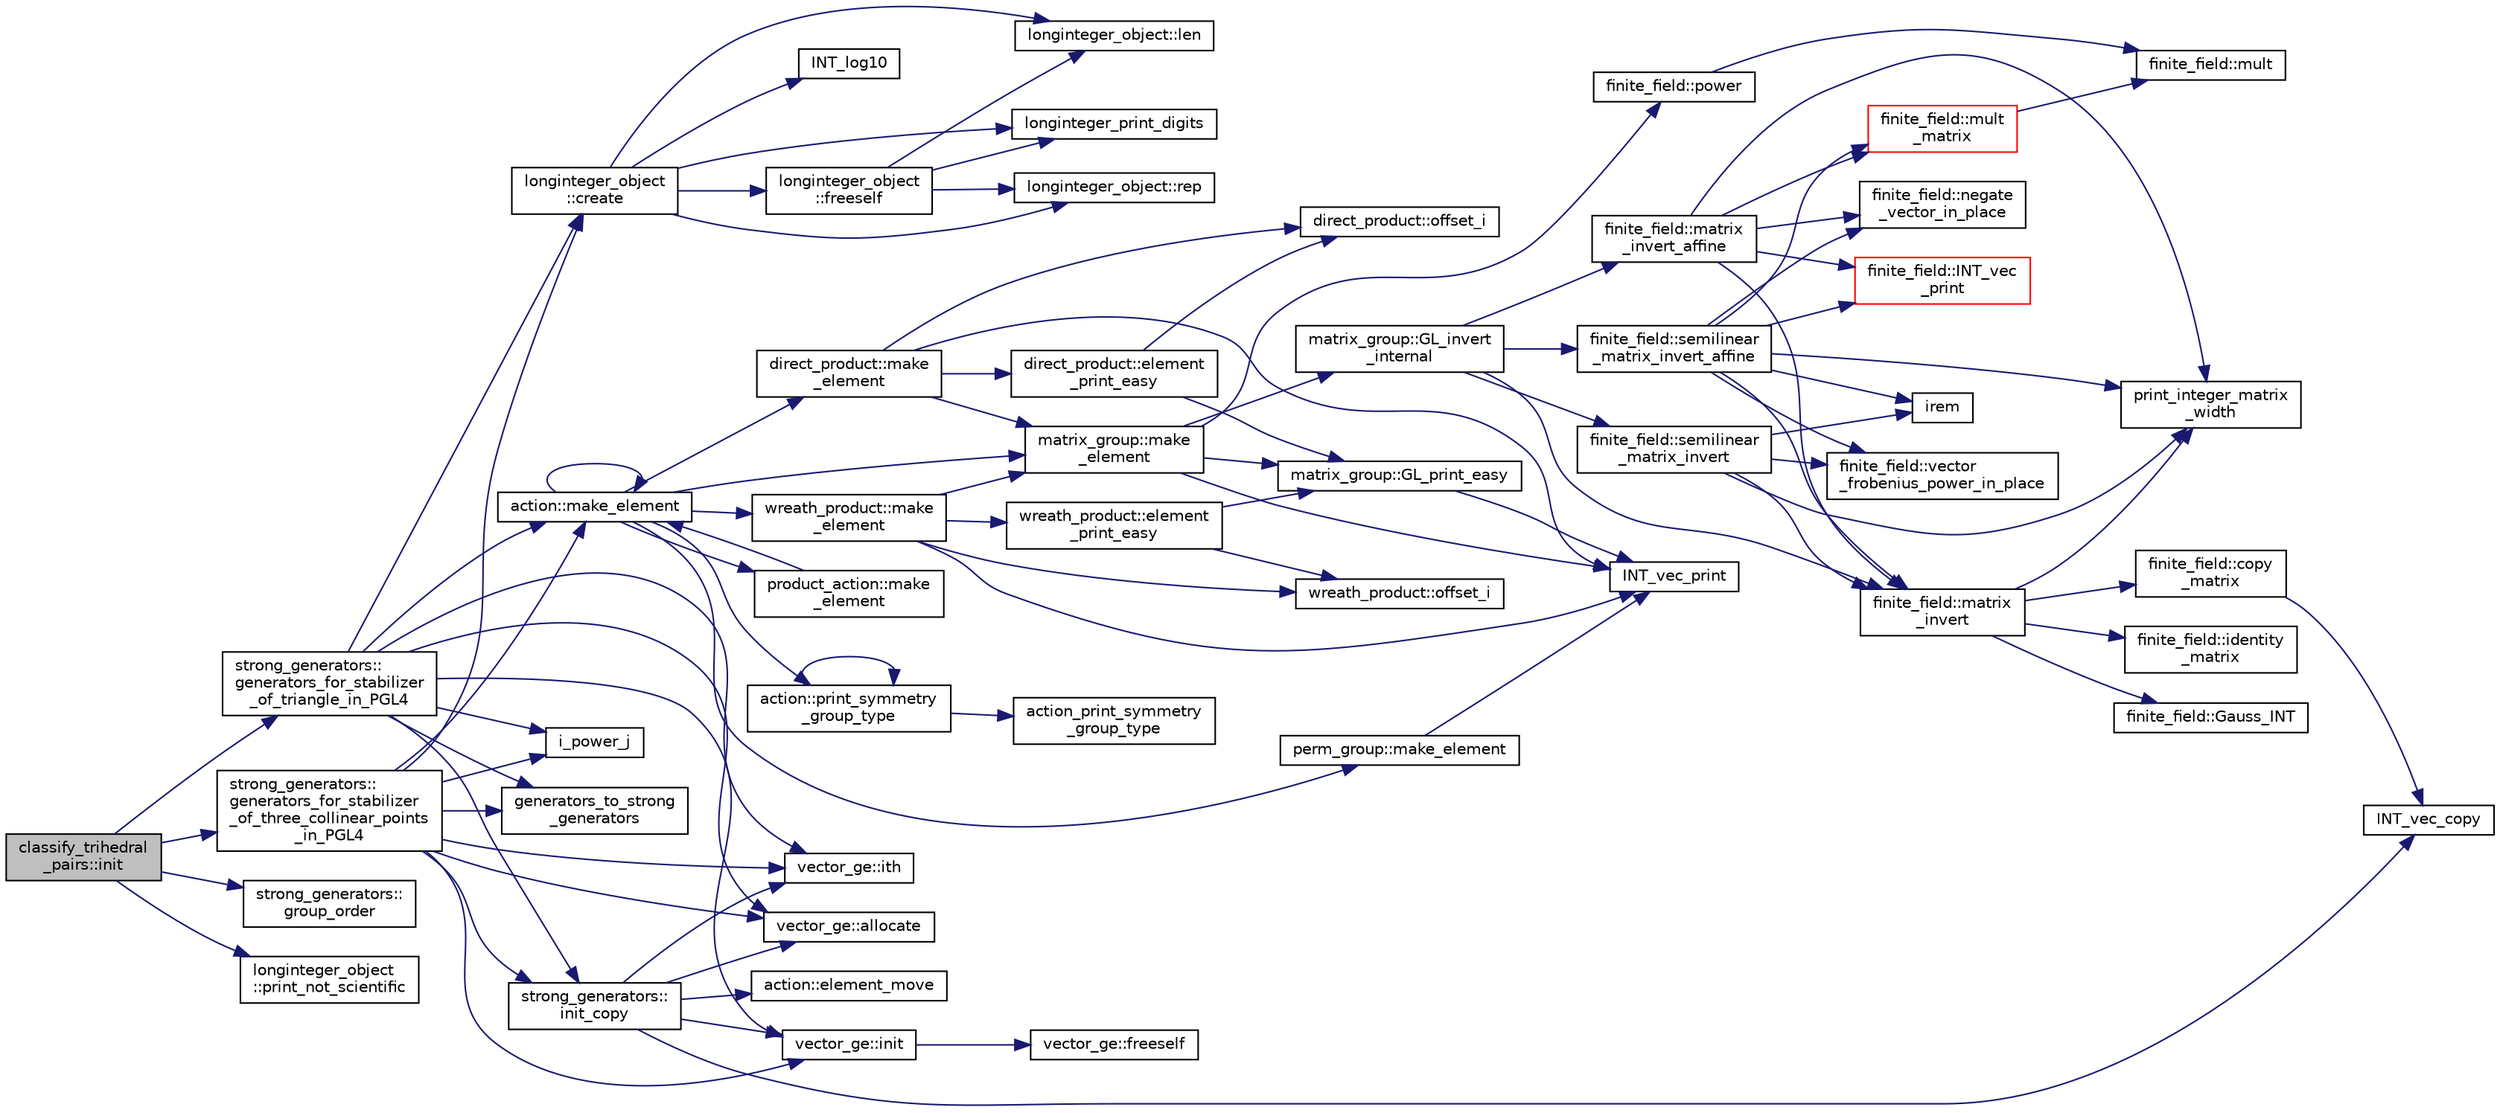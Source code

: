 digraph "classify_trihedral_pairs::init"
{
  edge [fontname="Helvetica",fontsize="10",labelfontname="Helvetica",labelfontsize="10"];
  node [fontname="Helvetica",fontsize="10",shape=record];
  rankdir="LR";
  Node2122 [label="classify_trihedral\l_pairs::init",height=0.2,width=0.4,color="black", fillcolor="grey75", style="filled", fontcolor="black"];
  Node2122 -> Node2123 [color="midnightblue",fontsize="10",style="solid",fontname="Helvetica"];
  Node2123 [label="strong_generators::\lgenerators_for_stabilizer\l_of_three_collinear_points\l_in_PGL4",height=0.2,width=0.4,color="black", fillcolor="white", style="filled",URL="$dc/d09/classstrong__generators.html#a59efd3b79710ccb1dce194a779ebf26e"];
  Node2123 -> Node2124 [color="midnightblue",fontsize="10",style="solid",fontname="Helvetica"];
  Node2124 [label="vector_ge::init",height=0.2,width=0.4,color="black", fillcolor="white", style="filled",URL="$d4/d6e/classvector__ge.html#afe1d6befd1f1501e6be34afbaa9d30a8"];
  Node2124 -> Node2125 [color="midnightblue",fontsize="10",style="solid",fontname="Helvetica"];
  Node2125 [label="vector_ge::freeself",height=0.2,width=0.4,color="black", fillcolor="white", style="filled",URL="$d4/d6e/classvector__ge.html#aa002e4b715cc73a9b8b367d29700b452"];
  Node2123 -> Node2126 [color="midnightblue",fontsize="10",style="solid",fontname="Helvetica"];
  Node2126 [label="vector_ge::allocate",height=0.2,width=0.4,color="black", fillcolor="white", style="filled",URL="$d4/d6e/classvector__ge.html#a35b062a9201b30f0a87bf87702d243ae"];
  Node2123 -> Node2127 [color="midnightblue",fontsize="10",style="solid",fontname="Helvetica"];
  Node2127 [label="action::make_element",height=0.2,width=0.4,color="black", fillcolor="white", style="filled",URL="$d2/d86/classaction.html#a920fa2a27583fb60bae10e7b282cdd1d"];
  Node2127 -> Node2128 [color="midnightblue",fontsize="10",style="solid",fontname="Helvetica"];
  Node2128 [label="product_action::make\l_element",height=0.2,width=0.4,color="black", fillcolor="white", style="filled",URL="$d8/d74/classproduct__action.html#a1d16f9f3a4be7b3ed6ce0825612a3cd8"];
  Node2128 -> Node2127 [color="midnightblue",fontsize="10",style="solid",fontname="Helvetica"];
  Node2127 -> Node2127 [color="midnightblue",fontsize="10",style="solid",fontname="Helvetica"];
  Node2127 -> Node2129 [color="midnightblue",fontsize="10",style="solid",fontname="Helvetica"];
  Node2129 [label="matrix_group::make\l_element",height=0.2,width=0.4,color="black", fillcolor="white", style="filled",URL="$d3/ded/classmatrix__group.html#adf67c0031ec58afbbc545e65a1cf6845"];
  Node2129 -> Node2130 [color="midnightblue",fontsize="10",style="solid",fontname="Helvetica"];
  Node2130 [label="INT_vec_print",height=0.2,width=0.4,color="black", fillcolor="white", style="filled",URL="$df/dbf/sajeeb_8_c.html#a79a5901af0b47dd0d694109543c027fe"];
  Node2129 -> Node2131 [color="midnightblue",fontsize="10",style="solid",fontname="Helvetica"];
  Node2131 [label="finite_field::power",height=0.2,width=0.4,color="black", fillcolor="white", style="filled",URL="$df/d5a/classfinite__field.html#a0437871b8f775f0b2d589188d9ad7e61"];
  Node2131 -> Node2132 [color="midnightblue",fontsize="10",style="solid",fontname="Helvetica"];
  Node2132 [label="finite_field::mult",height=0.2,width=0.4,color="black", fillcolor="white", style="filled",URL="$df/d5a/classfinite__field.html#a24fb5917aa6d4d656fd855b7f44a13b0"];
  Node2129 -> Node2133 [color="midnightblue",fontsize="10",style="solid",fontname="Helvetica"];
  Node2133 [label="matrix_group::GL_invert\l_internal",height=0.2,width=0.4,color="black", fillcolor="white", style="filled",URL="$d3/ded/classmatrix__group.html#ab2b9f8046dee535722e07a92ec3ab0b6"];
  Node2133 -> Node2134 [color="midnightblue",fontsize="10",style="solid",fontname="Helvetica"];
  Node2134 [label="finite_field::semilinear\l_matrix_invert",height=0.2,width=0.4,color="black", fillcolor="white", style="filled",URL="$df/d5a/classfinite__field.html#a940fec6a9c31b10eed2e8d37c5472d93"];
  Node2134 -> Node2135 [color="midnightblue",fontsize="10",style="solid",fontname="Helvetica"];
  Node2135 [label="print_integer_matrix\l_width",height=0.2,width=0.4,color="black", fillcolor="white", style="filled",URL="$d5/db4/io__and__os_8h.html#aa78f3e73fc2179251bd15adbcc31573f"];
  Node2134 -> Node2136 [color="midnightblue",fontsize="10",style="solid",fontname="Helvetica"];
  Node2136 [label="finite_field::matrix\l_invert",height=0.2,width=0.4,color="black", fillcolor="white", style="filled",URL="$df/d5a/classfinite__field.html#a4c017c0edc20fefef3da0db4ef4248f7"];
  Node2136 -> Node2135 [color="midnightblue",fontsize="10",style="solid",fontname="Helvetica"];
  Node2136 -> Node2137 [color="midnightblue",fontsize="10",style="solid",fontname="Helvetica"];
  Node2137 [label="finite_field::copy\l_matrix",height=0.2,width=0.4,color="black", fillcolor="white", style="filled",URL="$df/d5a/classfinite__field.html#a2bfe6d4feabc4f27d253c7702ef9b8cb"];
  Node2137 -> Node2138 [color="midnightblue",fontsize="10",style="solid",fontname="Helvetica"];
  Node2138 [label="INT_vec_copy",height=0.2,width=0.4,color="black", fillcolor="white", style="filled",URL="$df/dbf/sajeeb_8_c.html#ac2d875e27e009af6ec04d17254d11075"];
  Node2136 -> Node2139 [color="midnightblue",fontsize="10",style="solid",fontname="Helvetica"];
  Node2139 [label="finite_field::identity\l_matrix",height=0.2,width=0.4,color="black", fillcolor="white", style="filled",URL="$df/d5a/classfinite__field.html#a4688997f80b8721560bccec986c23413"];
  Node2136 -> Node2140 [color="midnightblue",fontsize="10",style="solid",fontname="Helvetica"];
  Node2140 [label="finite_field::Gauss_INT",height=0.2,width=0.4,color="black", fillcolor="white", style="filled",URL="$df/d5a/classfinite__field.html#adb676d2e80341b53751326e3a58beb11"];
  Node2134 -> Node2141 [color="midnightblue",fontsize="10",style="solid",fontname="Helvetica"];
  Node2141 [label="finite_field::vector\l_frobenius_power_in_place",height=0.2,width=0.4,color="black", fillcolor="white", style="filled",URL="$df/d5a/classfinite__field.html#ab56074024300775d943c7943d845df91"];
  Node2134 -> Node2142 [color="midnightblue",fontsize="10",style="solid",fontname="Helvetica"];
  Node2142 [label="irem",height=0.2,width=0.4,color="black", fillcolor="white", style="filled",URL="$de/dc5/algebra__and__number__theory_8h.html#ae753505dbf1e3a9adaaf2f0893dd8c6c"];
  Node2133 -> Node2136 [color="midnightblue",fontsize="10",style="solid",fontname="Helvetica"];
  Node2133 -> Node2143 [color="midnightblue",fontsize="10",style="solid",fontname="Helvetica"];
  Node2143 [label="finite_field::semilinear\l_matrix_invert_affine",height=0.2,width=0.4,color="black", fillcolor="white", style="filled",URL="$df/d5a/classfinite__field.html#a23db70e745bf22d230da684440e1fc59"];
  Node2143 -> Node2135 [color="midnightblue",fontsize="10",style="solid",fontname="Helvetica"];
  Node2143 -> Node2144 [color="midnightblue",fontsize="10",style="solid",fontname="Helvetica"];
  Node2144 [label="finite_field::INT_vec\l_print",height=0.2,width=0.4,color="red", fillcolor="white", style="filled",URL="$df/d5a/classfinite__field.html#a9c33a61dedc197e37b014b6f8dc07f06"];
  Node2143 -> Node2136 [color="midnightblue",fontsize="10",style="solid",fontname="Helvetica"];
  Node2143 -> Node2142 [color="midnightblue",fontsize="10",style="solid",fontname="Helvetica"];
  Node2143 -> Node2141 [color="midnightblue",fontsize="10",style="solid",fontname="Helvetica"];
  Node2143 -> Node2148 [color="midnightblue",fontsize="10",style="solid",fontname="Helvetica"];
  Node2148 [label="finite_field::mult\l_matrix",height=0.2,width=0.4,color="red", fillcolor="white", style="filled",URL="$df/d5a/classfinite__field.html#a48517f15dfd7b21c37e0975855f1ada2"];
  Node2148 -> Node2132 [color="midnightblue",fontsize="10",style="solid",fontname="Helvetica"];
  Node2143 -> Node2152 [color="midnightblue",fontsize="10",style="solid",fontname="Helvetica"];
  Node2152 [label="finite_field::negate\l_vector_in_place",height=0.2,width=0.4,color="black", fillcolor="white", style="filled",URL="$df/d5a/classfinite__field.html#ad6a305338cfff6d22353ac03c5cd5e03"];
  Node2133 -> Node2153 [color="midnightblue",fontsize="10",style="solid",fontname="Helvetica"];
  Node2153 [label="finite_field::matrix\l_invert_affine",height=0.2,width=0.4,color="black", fillcolor="white", style="filled",URL="$df/d5a/classfinite__field.html#a716c202ca9fcee1911e330f4a5bdba38"];
  Node2153 -> Node2135 [color="midnightblue",fontsize="10",style="solid",fontname="Helvetica"];
  Node2153 -> Node2144 [color="midnightblue",fontsize="10",style="solid",fontname="Helvetica"];
  Node2153 -> Node2136 [color="midnightblue",fontsize="10",style="solid",fontname="Helvetica"];
  Node2153 -> Node2148 [color="midnightblue",fontsize="10",style="solid",fontname="Helvetica"];
  Node2153 -> Node2152 [color="midnightblue",fontsize="10",style="solid",fontname="Helvetica"];
  Node2129 -> Node2154 [color="midnightblue",fontsize="10",style="solid",fontname="Helvetica"];
  Node2154 [label="matrix_group::GL_print_easy",height=0.2,width=0.4,color="black", fillcolor="white", style="filled",URL="$d3/ded/classmatrix__group.html#a3e6f5c276210e8132523150fad82c57e"];
  Node2154 -> Node2130 [color="midnightblue",fontsize="10",style="solid",fontname="Helvetica"];
  Node2127 -> Node2155 [color="midnightblue",fontsize="10",style="solid",fontname="Helvetica"];
  Node2155 [label="wreath_product::make\l_element",height=0.2,width=0.4,color="black", fillcolor="white", style="filled",URL="$d8/dfa/classwreath__product.html#ac47838a579877034b1d2b4cd897625c1"];
  Node2155 -> Node2130 [color="midnightblue",fontsize="10",style="solid",fontname="Helvetica"];
  Node2155 -> Node2129 [color="midnightblue",fontsize="10",style="solid",fontname="Helvetica"];
  Node2155 -> Node2156 [color="midnightblue",fontsize="10",style="solid",fontname="Helvetica"];
  Node2156 [label="wreath_product::offset_i",height=0.2,width=0.4,color="black", fillcolor="white", style="filled",URL="$d8/dfa/classwreath__product.html#a081d6eed767bdd84bc74e555815641c6"];
  Node2155 -> Node2157 [color="midnightblue",fontsize="10",style="solid",fontname="Helvetica"];
  Node2157 [label="wreath_product::element\l_print_easy",height=0.2,width=0.4,color="black", fillcolor="white", style="filled",URL="$d8/dfa/classwreath__product.html#aa1e82da5d4c019c0756b8ebf417ee9dc"];
  Node2157 -> Node2154 [color="midnightblue",fontsize="10",style="solid",fontname="Helvetica"];
  Node2157 -> Node2156 [color="midnightblue",fontsize="10",style="solid",fontname="Helvetica"];
  Node2127 -> Node2158 [color="midnightblue",fontsize="10",style="solid",fontname="Helvetica"];
  Node2158 [label="direct_product::make\l_element",height=0.2,width=0.4,color="black", fillcolor="white", style="filled",URL="$dc/daf/classdirect__product.html#a776efa4be66f9b0481d1f012a14c9dde"];
  Node2158 -> Node2130 [color="midnightblue",fontsize="10",style="solid",fontname="Helvetica"];
  Node2158 -> Node2129 [color="midnightblue",fontsize="10",style="solid",fontname="Helvetica"];
  Node2158 -> Node2159 [color="midnightblue",fontsize="10",style="solid",fontname="Helvetica"];
  Node2159 [label="direct_product::offset_i",height=0.2,width=0.4,color="black", fillcolor="white", style="filled",URL="$dc/daf/classdirect__product.html#a2ec3643bd7223e53c00451d1fe832f20"];
  Node2158 -> Node2160 [color="midnightblue",fontsize="10",style="solid",fontname="Helvetica"];
  Node2160 [label="direct_product::element\l_print_easy",height=0.2,width=0.4,color="black", fillcolor="white", style="filled",URL="$dc/daf/classdirect__product.html#a532daead19e5c7977ce9928dafab79ac"];
  Node2160 -> Node2154 [color="midnightblue",fontsize="10",style="solid",fontname="Helvetica"];
  Node2160 -> Node2159 [color="midnightblue",fontsize="10",style="solid",fontname="Helvetica"];
  Node2127 -> Node2161 [color="midnightblue",fontsize="10",style="solid",fontname="Helvetica"];
  Node2161 [label="perm_group::make_element",height=0.2,width=0.4,color="black", fillcolor="white", style="filled",URL="$df/d0a/classperm__group.html#a52c1c9e55966809c1e30aad80df87774"];
  Node2161 -> Node2130 [color="midnightblue",fontsize="10",style="solid",fontname="Helvetica"];
  Node2127 -> Node2162 [color="midnightblue",fontsize="10",style="solid",fontname="Helvetica"];
  Node2162 [label="action::print_symmetry\l_group_type",height=0.2,width=0.4,color="black", fillcolor="white", style="filled",URL="$d2/d86/classaction.html#aed811766c7e64fe2c853df8b0b67aa6e"];
  Node2162 -> Node2163 [color="midnightblue",fontsize="10",style="solid",fontname="Helvetica"];
  Node2163 [label="action_print_symmetry\l_group_type",height=0.2,width=0.4,color="black", fillcolor="white", style="filled",URL="$d5/d90/action__global_8_c.html#a03666b9440c4962148eba7905b9f843c"];
  Node2162 -> Node2162 [color="midnightblue",fontsize="10",style="solid",fontname="Helvetica"];
  Node2123 -> Node2164 [color="midnightblue",fontsize="10",style="solid",fontname="Helvetica"];
  Node2164 [label="vector_ge::ith",height=0.2,width=0.4,color="black", fillcolor="white", style="filled",URL="$d4/d6e/classvector__ge.html#a1ff002e8b746a9beb119d57dcd4a15ff"];
  Node2123 -> Node2165 [color="midnightblue",fontsize="10",style="solid",fontname="Helvetica"];
  Node2165 [label="longinteger_object\l::create",height=0.2,width=0.4,color="black", fillcolor="white", style="filled",URL="$dd/d7e/classlonginteger__object.html#a95d2eebc60849c3963a49298b1f498c2"];
  Node2165 -> Node2166 [color="midnightblue",fontsize="10",style="solid",fontname="Helvetica"];
  Node2166 [label="longinteger_object\l::freeself",height=0.2,width=0.4,color="black", fillcolor="white", style="filled",URL="$dd/d7e/classlonginteger__object.html#a06450f8c4795d81da6d680830ef958a1"];
  Node2166 -> Node2167 [color="midnightblue",fontsize="10",style="solid",fontname="Helvetica"];
  Node2167 [label="longinteger_print_digits",height=0.2,width=0.4,color="black", fillcolor="white", style="filled",URL="$de/dc5/algebra__and__number__theory_8h.html#ac2bac7b12f5b6440b8dad275cd7a157d"];
  Node2166 -> Node2168 [color="midnightblue",fontsize="10",style="solid",fontname="Helvetica"];
  Node2168 [label="longinteger_object::rep",height=0.2,width=0.4,color="black", fillcolor="white", style="filled",URL="$dd/d7e/classlonginteger__object.html#a3ecaf12738cc721d281c416503f241e2"];
  Node2166 -> Node2169 [color="midnightblue",fontsize="10",style="solid",fontname="Helvetica"];
  Node2169 [label="longinteger_object::len",height=0.2,width=0.4,color="black", fillcolor="white", style="filled",URL="$dd/d7e/classlonginteger__object.html#a0bfeae35be8a6fd44ed7f76413596ab1"];
  Node2165 -> Node2170 [color="midnightblue",fontsize="10",style="solid",fontname="Helvetica"];
  Node2170 [label="INT_log10",height=0.2,width=0.4,color="black", fillcolor="white", style="filled",URL="$de/dc5/algebra__and__number__theory_8h.html#a98bc0a6c562370a355165d2538dac250"];
  Node2165 -> Node2167 [color="midnightblue",fontsize="10",style="solid",fontname="Helvetica"];
  Node2165 -> Node2168 [color="midnightblue",fontsize="10",style="solid",fontname="Helvetica"];
  Node2165 -> Node2169 [color="midnightblue",fontsize="10",style="solid",fontname="Helvetica"];
  Node2123 -> Node2171 [color="midnightblue",fontsize="10",style="solid",fontname="Helvetica"];
  Node2171 [label="i_power_j",height=0.2,width=0.4,color="black", fillcolor="white", style="filled",URL="$de/dc5/algebra__and__number__theory_8h.html#a39b321523e8957d701618bb5cac542b5"];
  Node2123 -> Node2172 [color="midnightblue",fontsize="10",style="solid",fontname="Helvetica"];
  Node2172 [label="generators_to_strong\l_generators",height=0.2,width=0.4,color="black", fillcolor="white", style="filled",URL="$d5/d90/action__global_8_c.html#aaa17f24fdab7065fbb11a06c513a4562"];
  Node2123 -> Node2173 [color="midnightblue",fontsize="10",style="solid",fontname="Helvetica"];
  Node2173 [label="strong_generators::\linit_copy",height=0.2,width=0.4,color="black", fillcolor="white", style="filled",URL="$dc/d09/classstrong__generators.html#a52fade445eb96d43f47e1772b1b1219e"];
  Node2173 -> Node2138 [color="midnightblue",fontsize="10",style="solid",fontname="Helvetica"];
  Node2173 -> Node2124 [color="midnightblue",fontsize="10",style="solid",fontname="Helvetica"];
  Node2173 -> Node2126 [color="midnightblue",fontsize="10",style="solid",fontname="Helvetica"];
  Node2173 -> Node2174 [color="midnightblue",fontsize="10",style="solid",fontname="Helvetica"];
  Node2174 [label="action::element_move",height=0.2,width=0.4,color="black", fillcolor="white", style="filled",URL="$d2/d86/classaction.html#a550947491bbb534d3d7951f50198a874"];
  Node2173 -> Node2164 [color="midnightblue",fontsize="10",style="solid",fontname="Helvetica"];
  Node2122 -> Node2175 [color="midnightblue",fontsize="10",style="solid",fontname="Helvetica"];
  Node2175 [label="strong_generators::\lgenerators_for_stabilizer\l_of_triangle_in_PGL4",height=0.2,width=0.4,color="black", fillcolor="white", style="filled",URL="$dc/d09/classstrong__generators.html#ad83abfc0148c2cacdfd34d122e579b0c"];
  Node2175 -> Node2124 [color="midnightblue",fontsize="10",style="solid",fontname="Helvetica"];
  Node2175 -> Node2126 [color="midnightblue",fontsize="10",style="solid",fontname="Helvetica"];
  Node2175 -> Node2127 [color="midnightblue",fontsize="10",style="solid",fontname="Helvetica"];
  Node2175 -> Node2164 [color="midnightblue",fontsize="10",style="solid",fontname="Helvetica"];
  Node2175 -> Node2165 [color="midnightblue",fontsize="10",style="solid",fontname="Helvetica"];
  Node2175 -> Node2171 [color="midnightblue",fontsize="10",style="solid",fontname="Helvetica"];
  Node2175 -> Node2172 [color="midnightblue",fontsize="10",style="solid",fontname="Helvetica"];
  Node2175 -> Node2173 [color="midnightblue",fontsize="10",style="solid",fontname="Helvetica"];
  Node2122 -> Node2176 [color="midnightblue",fontsize="10",style="solid",fontname="Helvetica"];
  Node2176 [label="strong_generators::\lgroup_order",height=0.2,width=0.4,color="black", fillcolor="white", style="filled",URL="$dc/d09/classstrong__generators.html#a91f453c2bfd6502b96f4b4eed16beb20"];
  Node2122 -> Node2177 [color="midnightblue",fontsize="10",style="solid",fontname="Helvetica"];
  Node2177 [label="longinteger_object\l::print_not_scientific",height=0.2,width=0.4,color="black", fillcolor="white", style="filled",URL="$dd/d7e/classlonginteger__object.html#ab80ea5c103cf97de662da3f1c79b2dd4"];
}
